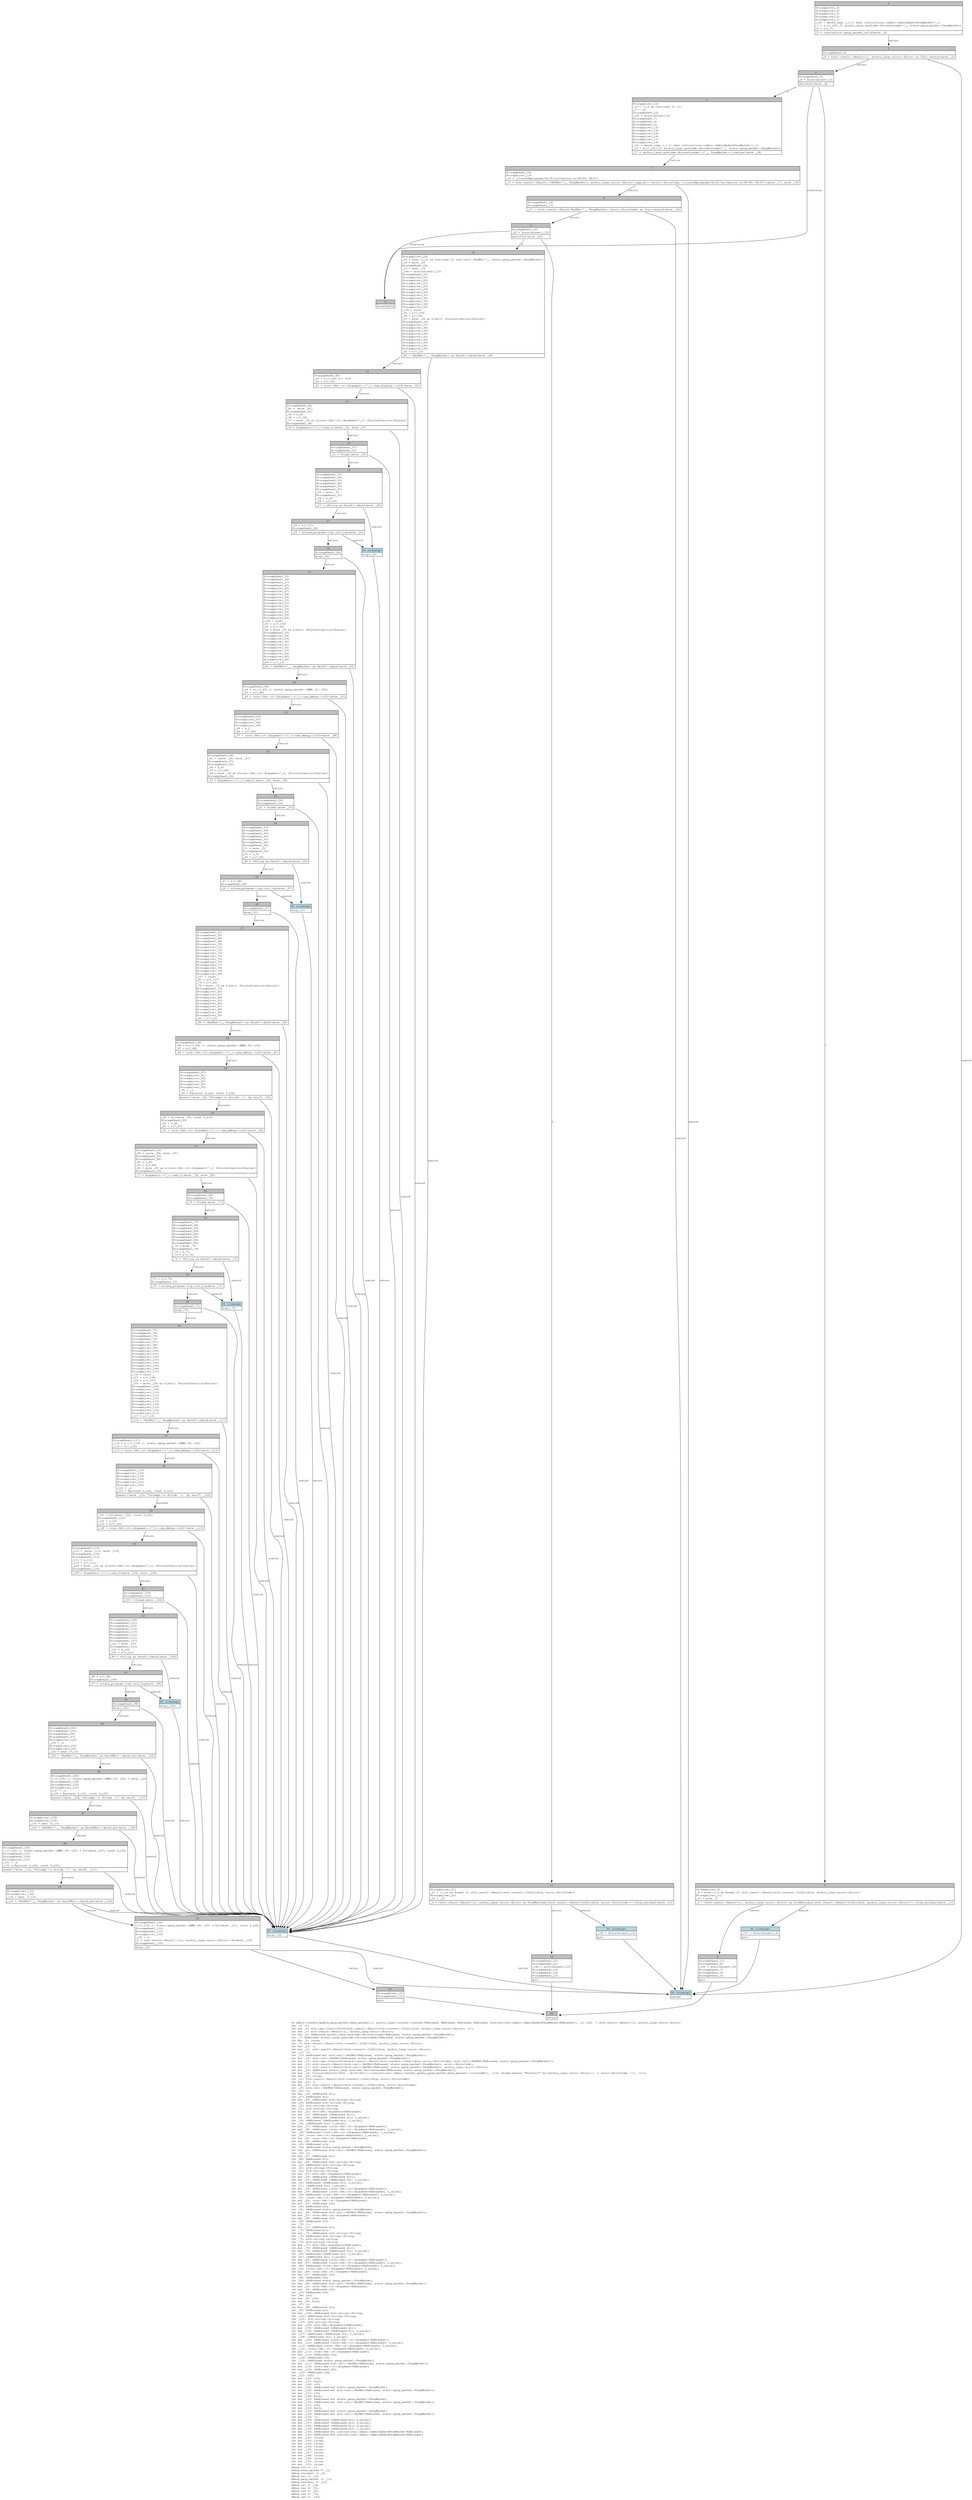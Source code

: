 digraph Mir_0_5619 {
    graph [fontname="Courier, monospace"];
    node [fontname="Courier, monospace"];
    edge [fontname="Courier, monospace"];
    label=<fn admin::handle_update_perp_market_base_spread(_1: anchor_lang::context::Context&lt;ReErased, ReErased, ReErased, ReErased, instructions::admin::AdminUpdatePerpMarket&lt;ReErased&gt;&gt;, _2: u32) -&gt; std::result::Result&lt;(), anchor_lang::error::Error&gt;<br align="left"/>let _3: ();<br align="left"/>let mut _4: std::ops::ControlFlow&lt;std::result::Result&lt;std::convert::Infallible, anchor_lang::error::Error&gt;, ()&gt;;<br align="left"/>let mut _5: std::result::Result&lt;(), anchor_lang::error::Error&gt;;<br align="left"/>let mut _6: &amp;ReErased anchor_lang::prelude::AccountLoader&lt;ReErased, state::perp_market::PerpMarket&gt;;<br align="left"/>let _7: &amp;ReErased anchor_lang::prelude::AccountLoader&lt;ReErased, state::perp_market::PerpMarket&gt;;<br align="left"/>let mut _8: isize;<br align="left"/>let _9: std::result::Result&lt;std::convert::Infallible, anchor_lang::error::Error&gt;;<br align="left"/>let mut _10: !;<br align="left"/>let mut _11: std::result::Result&lt;std::convert::Infallible, anchor_lang::error::Error&gt;;<br align="left"/>let _12: ();<br align="left"/>let _13: &amp;ReErased mut std::cell::RefMut&lt;ReErased, state::perp_market::PerpMarket&gt;;<br align="left"/>let mut _14: std::cell::RefMut&lt;ReErased, state::perp_market::PerpMarket&gt;;<br align="left"/>let mut _15: std::ops::ControlFlow&lt;std::result::Result&lt;std::convert::Infallible, error::ErrorCode&gt;, std::cell::RefMut&lt;ReErased, state::perp_market::PerpMarket&gt;&gt;;<br align="left"/>let mut _16: std::result::Result&lt;std::cell::RefMut&lt;ReErased, state::perp_market::PerpMarket&gt;, error::ErrorCode&gt;;<br align="left"/>let mut _17: std::result::Result&lt;std::cell::RefMut&lt;ReErased, state::perp_market::PerpMarket&gt;, anchor_lang::error::Error&gt;;<br align="left"/>let mut _18: &amp;ReErased anchor_lang::prelude::AccountLoader&lt;ReErased, state::perp_market::PerpMarket&gt;;<br align="left"/>let mut _19: Closure(DefId(0:5620 ~ drift[d311]::instructions::admin::handle_update_perp_market_base_spread::{closure#0}), [i32, Binder(extern &quot;RustCall&quot; fn((anchor_lang::error::Error,)) -&gt; error::ErrorCode, []), ()]);<br align="left"/>let mut _20: isize;<br align="left"/>let _21: std::result::Result&lt;std::convert::Infallible, error::ErrorCode&gt;;<br align="left"/>let mut _22: !;<br align="left"/>let mut _23: std::result::Result&lt;std::convert::Infallible, error::ErrorCode&gt;;<br align="left"/>let _24: std::cell::RefMut&lt;ReErased, state::perp_market::PerpMarket&gt;;<br align="left"/>let _25: ();<br align="left"/>let mut _26: &amp;ReErased str;<br align="left"/>let _27: &amp;ReErased str;<br align="left"/>let mut _28: &amp;ReErased std::string::String;<br align="left"/>let _29: &amp;ReErased std::string::String;<br align="left"/>let _30: std::string::String;<br align="left"/>let _31: std::string::String;<br align="left"/>let mut _32: std::fmt::Arguments&lt;ReErased&gt;;<br align="left"/>let mut _33: &amp;ReErased [&amp;ReErased str];<br align="left"/>let mut _34: &amp;ReErased [&amp;ReErased str; 1_usize];<br align="left"/>let _35: &amp;ReErased [&amp;ReErased str; 1_usize];<br align="left"/>let _36: [&amp;ReErased str; 1_usize];<br align="left"/>let mut _37: &amp;ReErased [core::fmt::rt::Argument&lt;ReErased&gt;];<br align="left"/>let mut _38: &amp;ReErased [core::fmt::rt::Argument&lt;ReErased&gt;; 1_usize];<br align="left"/>let _39: &amp;ReErased [core::fmt::rt::Argument&lt;ReErased&gt;; 1_usize];<br align="left"/>let _40: [core::fmt::rt::Argument&lt;ReErased&gt;; 1_usize];<br align="left"/>let mut _41: core::fmt::rt::Argument&lt;ReErased&gt;;<br align="left"/>let mut _42: &amp;ReErased u16;<br align="left"/>let _43: &amp;ReErased u16;<br align="left"/>let _44: &amp;ReErased state::perp_market::PerpMarket;<br align="left"/>let mut _45: &amp;ReErased std::cell::RefMut&lt;ReErased, state::perp_market::PerpMarket&gt;;<br align="left"/>let _46: ();<br align="left"/>let mut _47: &amp;ReErased str;<br align="left"/>let _48: &amp;ReErased str;<br align="left"/>let mut _49: &amp;ReErased std::string::String;<br align="left"/>let _50: &amp;ReErased std::string::String;<br align="left"/>let _51: std::string::String;<br align="left"/>let _52: std::string::String;<br align="left"/>let mut _53: std::fmt::Arguments&lt;ReErased&gt;;<br align="left"/>let mut _54: &amp;ReErased [&amp;ReErased str];<br align="left"/>let mut _55: &amp;ReErased [&amp;ReErased str; 2_usize];<br align="left"/>let _56: &amp;ReErased [&amp;ReErased str; 2_usize];<br align="left"/>let _57: [&amp;ReErased str; 2_usize];<br align="left"/>let mut _58: &amp;ReErased [core::fmt::rt::Argument&lt;ReErased&gt;];<br align="left"/>let mut _59: &amp;ReErased [core::fmt::rt::Argument&lt;ReErased&gt;; 2_usize];<br align="left"/>let _60: &amp;ReErased [core::fmt::rt::Argument&lt;ReErased&gt;; 2_usize];<br align="left"/>let _61: [core::fmt::rt::Argument&lt;ReErased&gt;; 2_usize];<br align="left"/>let mut _62: core::fmt::rt::Argument&lt;ReErased&gt;;<br align="left"/>let mut _63: &amp;ReErased u32;<br align="left"/>let _64: &amp;ReErased u32;<br align="left"/>let _65: &amp;ReErased state::perp_market::PerpMarket;<br align="left"/>let mut _66: &amp;ReErased std::cell::RefMut&lt;ReErased, state::perp_market::PerpMarket&gt;;<br align="left"/>let mut _67: core::fmt::rt::Argument&lt;ReErased&gt;;<br align="left"/>let mut _68: &amp;ReErased u32;<br align="left"/>let _69: &amp;ReErased u32;<br align="left"/>let _70: ();<br align="left"/>let mut _71: &amp;ReErased str;<br align="left"/>let _72: &amp;ReErased str;<br align="left"/>let mut _73: &amp;ReErased std::string::String;<br align="left"/>let _74: &amp;ReErased std::string::String;<br align="left"/>let _75: std::string::String;<br align="left"/>let _76: std::string::String;<br align="left"/>let mut _77: std::fmt::Arguments&lt;ReErased&gt;;<br align="left"/>let mut _78: &amp;ReErased [&amp;ReErased str];<br align="left"/>let mut _79: &amp;ReErased [&amp;ReErased str; 2_usize];<br align="left"/>let _80: &amp;ReErased [&amp;ReErased str; 2_usize];<br align="left"/>let _81: [&amp;ReErased str; 2_usize];<br align="left"/>let mut _82: &amp;ReErased [core::fmt::rt::Argument&lt;ReErased&gt;];<br align="left"/>let mut _83: &amp;ReErased [core::fmt::rt::Argument&lt;ReErased&gt;; 2_usize];<br align="left"/>let _84: &amp;ReErased [core::fmt::rt::Argument&lt;ReErased&gt;; 2_usize];<br align="left"/>let _85: [core::fmt::rt::Argument&lt;ReErased&gt;; 2_usize];<br align="left"/>let mut _86: core::fmt::rt::Argument&lt;ReErased&gt;;<br align="left"/>let mut _87: &amp;ReErased u32;<br align="left"/>let _88: &amp;ReErased u32;<br align="left"/>let _89: &amp;ReErased state::perp_market::PerpMarket;<br align="left"/>let mut _90: &amp;ReErased std::cell::RefMut&lt;ReErased, state::perp_market::PerpMarket&gt;;<br align="left"/>let mut _91: core::fmt::rt::Argument&lt;ReErased&gt;;<br align="left"/>let mut _92: &amp;ReErased u32;<br align="left"/>let _93: &amp;ReErased u32;<br align="left"/>let _94: u32;<br align="left"/>let mut _95: u32;<br align="left"/>let mut _96: bool;<br align="left"/>let _97: ();<br align="left"/>let mut _98: &amp;ReErased str;<br align="left"/>let _99: &amp;ReErased str;<br align="left"/>let mut _100: &amp;ReErased std::string::String;<br align="left"/>let _101: &amp;ReErased std::string::String;<br align="left"/>let _102: std::string::String;<br align="left"/>let _103: std::string::String;<br align="left"/>let mut _104: std::fmt::Arguments&lt;ReErased&gt;;<br align="left"/>let mut _105: &amp;ReErased [&amp;ReErased str];<br align="left"/>let mut _106: &amp;ReErased [&amp;ReErased str; 2_usize];<br align="left"/>let _107: &amp;ReErased [&amp;ReErased str; 2_usize];<br align="left"/>let _108: [&amp;ReErased str; 2_usize];<br align="left"/>let mut _109: &amp;ReErased [core::fmt::rt::Argument&lt;ReErased&gt;];<br align="left"/>let mut _110: &amp;ReErased [core::fmt::rt::Argument&lt;ReErased&gt;; 2_usize];<br align="left"/>let _111: &amp;ReErased [core::fmt::rt::Argument&lt;ReErased&gt;; 2_usize];<br align="left"/>let _112: [core::fmt::rt::Argument&lt;ReErased&gt;; 2_usize];<br align="left"/>let mut _113: core::fmt::rt::Argument&lt;ReErased&gt;;<br align="left"/>let mut _114: &amp;ReErased u32;<br align="left"/>let _115: &amp;ReErased u32;<br align="left"/>let _116: &amp;ReErased state::perp_market::PerpMarket;<br align="left"/>let mut _117: &amp;ReErased std::cell::RefMut&lt;ReErased, state::perp_market::PerpMarket&gt;;<br align="left"/>let mut _118: core::fmt::rt::Argument&lt;ReErased&gt;;<br align="left"/>let mut _119: &amp;ReErased u32;<br align="left"/>let _120: &amp;ReErased u32;<br align="left"/>let _121: u32;<br align="left"/>let mut _122: u32;<br align="left"/>let mut _123: bool;<br align="left"/>let mut _124: u32;<br align="left"/>let mut _125: &amp;ReErased mut state::perp_market::PerpMarket;<br align="left"/>let mut _126: &amp;ReErased mut std::cell::RefMut&lt;ReErased, state::perp_market::PerpMarket&gt;;<br align="left"/>let mut _127: u32;<br align="left"/>let mut _128: bool;<br align="left"/>let mut _129: &amp;ReErased mut state::perp_market::PerpMarket;<br align="left"/>let mut _130: &amp;ReErased mut std::cell::RefMut&lt;ReErased, state::perp_market::PerpMarket&gt;;<br align="left"/>let mut _131: u32;<br align="left"/>let mut _132: bool;<br align="left"/>let mut _133: &amp;ReErased mut state::perp_market::PerpMarket;<br align="left"/>let mut _134: &amp;ReErased mut std::cell::RefMut&lt;ReErased, state::perp_market::PerpMarket&gt;;<br align="left"/>let mut _135: ();<br align="left"/>let mut _136: &amp;ReErased [&amp;ReErased str; 2_usize];<br align="left"/>let mut _137: &amp;ReErased [&amp;ReErased str; 2_usize];<br align="left"/>let mut _138: &amp;ReErased [&amp;ReErased str; 2_usize];<br align="left"/>let mut _139: &amp;ReErased [&amp;ReErased str; 1_usize];<br align="left"/>let mut _140: &amp;ReErased mut instructions::admin::AdminUpdatePerpMarket&lt;ReErased&gt;;<br align="left"/>let mut _141: &amp;ReErased mut instructions::admin::AdminUpdatePerpMarket&lt;ReErased&gt;;<br align="left"/>let mut _142: isize;<br align="left"/>let mut _143: isize;<br align="left"/>let mut _144: isize;<br align="left"/>let mut _145: isize;<br align="left"/>let mut _146: isize;<br align="left"/>let mut _147: isize;<br align="left"/>let mut _148: isize;<br align="left"/>let mut _149: isize;<br align="left"/>let mut _150: isize;<br align="left"/>let mut _151: isize;<br align="left"/>debug ctx =&gt; _1;<br align="left"/>debug base_spread =&gt; _2;<br align="left"/>debug residual =&gt; _9;<br align="left"/>debug val =&gt; _12;<br align="left"/>debug perp_market =&gt; _13;<br align="left"/>debug residual =&gt; _21;<br align="left"/>debug val =&gt; _24;<br align="left"/>debug res =&gt; _31;<br align="left"/>debug res =&gt; _52;<br align="left"/>debug res =&gt; _76;<br align="left"/>debug res =&gt; _103;<br align="left"/>>;
    bb0__0_5619 [shape="none", label=<<table border="0" cellborder="1" cellspacing="0"><tr><td bgcolor="gray" align="center" colspan="1">0</td></tr><tr><td align="left" balign="left">StorageLive(_3)<br/>StorageLive(_4)<br/>StorageLive(_5)<br/>StorageLive(_6)<br/>StorageLive(_7)<br/>_140 = deref_copy (_1.1: &amp;mut instructions::admin::AdminUpdatePerpMarket&lt;'_&gt;)<br/>_7 = &amp;((*_140).2: anchor_lang::prelude::AccountLoader&lt;'_, state::perp_market::PerpMarket&gt;)<br/>_6 = &amp;(*_7)<br/></td></tr><tr><td align="left">_5 = constraints::perp_market_valid(move _6)</td></tr></table>>];
    bb1__0_5619 [shape="none", label=<<table border="0" cellborder="1" cellspacing="0"><tr><td bgcolor="gray" align="center" colspan="1">1</td></tr><tr><td align="left" balign="left">StorageDead(_6)<br/></td></tr><tr><td align="left">_4 = &lt;std::result::Result&lt;(), anchor_lang::error::Error&gt; as Try&gt;::branch(move _5)</td></tr></table>>];
    bb2__0_5619 [shape="none", label=<<table border="0" cellborder="1" cellspacing="0"><tr><td bgcolor="gray" align="center" colspan="1">2</td></tr><tr><td align="left" balign="left">StorageDead(_5)<br/>_8 = discriminant(_4)<br/></td></tr><tr><td align="left">switchInt(move _8)</td></tr></table>>];
    bb3__0_5619 [shape="none", label=<<table border="0" cellborder="1" cellspacing="0"><tr><td bgcolor="gray" align="center" colspan="1">3</td></tr><tr><td align="left" balign="left">StorageLive(_12)<br/>_12 = ((_4 as Continue).0: ())<br/>_3 = _12<br/>StorageDead(_12)<br/>_142 = discriminant(_4)<br/>StorageDead(_7)<br/>StorageDead(_4)<br/>StorageDead(_3)<br/>StorageLive(_13)<br/>StorageLive(_14)<br/>StorageLive(_15)<br/>StorageLive(_16)<br/>StorageLive(_17)<br/>StorageLive(_18)<br/>_141 = deref_copy (_1.1: &amp;mut instructions::admin::AdminUpdatePerpMarket&lt;'_&gt;)<br/>_18 = &amp;((*_141).2: anchor_lang::prelude::AccountLoader&lt;'_, state::perp_market::PerpMarket&gt;)<br/></td></tr><tr><td align="left">_17 = anchor_lang::prelude::AccountLoader::&lt;'_, PerpMarket&gt;::load_mut(move _18)</td></tr></table>>];
    bb4__0_5619 [shape="none", label=<<table border="0" cellborder="1" cellspacing="0"><tr><td bgcolor="gray" align="center" colspan="1">4</td></tr><tr><td align="left">unreachable</td></tr></table>>];
    bb5__0_5619 [shape="none", label=<<table border="0" cellborder="1" cellspacing="0"><tr><td bgcolor="gray" align="center" colspan="1">5</td></tr><tr><td align="left" balign="left">StorageLive(_9)<br/>_9 = move ((_4 as Break).0: std::result::Result&lt;std::convert::Infallible, anchor_lang::error::Error&gt;)<br/>StorageLive(_11)<br/>_11 = move _9<br/></td></tr><tr><td align="left">_0 = &lt;std::result::Result&lt;(), anchor_lang::error::Error&gt; as FromResidual&lt;std::result::Result&lt;Infallible, anchor_lang::error::Error&gt;&gt;&gt;::from_residual(move _11)</td></tr></table>>];
    bb6__0_5619 [shape="none", label=<<table border="0" cellborder="1" cellspacing="0"><tr><td bgcolor="gray" align="center" colspan="1">6</td></tr><tr><td align="left" balign="left">StorageDead(_11)<br/>StorageDead(_9)<br/>_148 = discriminant(_4)<br/>StorageDead(_7)<br/>StorageDead(_4)<br/>StorageDead(_3)<br/></td></tr><tr><td align="left">goto</td></tr></table>>];
    bb7__0_5619 [shape="none", label=<<table border="0" cellborder="1" cellspacing="0"><tr><td bgcolor="gray" align="center" colspan="1">7</td></tr><tr><td align="left" balign="left">StorageDead(_18)<br/>StorageLive(_19)<br/>_19 = {closure@programs/drift/src/macros.rs:58:44: 58:47}<br/></td></tr><tr><td align="left">_16 = std::result::Result::&lt;RefMut&lt;'_, PerpMarket&gt;, anchor_lang::error::Error&gt;::map_err::&lt;error::ErrorCode, {closure@programs/drift/src/macros.rs:58:44: 58:47}&gt;(move _17, move _19)</td></tr></table>>];
    bb8__0_5619 [shape="none", label=<<table border="0" cellborder="1" cellspacing="0"><tr><td bgcolor="gray" align="center" colspan="1">8</td></tr><tr><td align="left" balign="left">StorageDead(_19)<br/>StorageDead(_17)<br/></td></tr><tr><td align="left">_15 = &lt;std::result::Result&lt;RefMut&lt;'_, PerpMarket&gt;, error::ErrorCode&gt; as Try&gt;::branch(move _16)</td></tr></table>>];
    bb9__0_5619 [shape="none", label=<<table border="0" cellborder="1" cellspacing="0"><tr><td bgcolor="gray" align="center" colspan="1">9</td></tr><tr><td align="left" balign="left">StorageDead(_16)<br/>_20 = discriminant(_15)<br/></td></tr><tr><td align="left">switchInt(move _20)</td></tr></table>>];
    bb10__0_5619 [shape="none", label=<<table border="0" cellborder="1" cellspacing="0"><tr><td bgcolor="gray" align="center" colspan="1">10</td></tr><tr><td align="left" balign="left">StorageLive(_24)<br/>_24 = move ((_15 as Continue).0: std::cell::RefMut&lt;'_, state::perp_market::PerpMarket&gt;)<br/>_14 = move _24<br/>StorageDead(_24)<br/>_13 = &amp;mut _14<br/>_146 = discriminant(_15)<br/>StorageDead(_15)<br/>StorageLive(_25)<br/>StorageLive(_26)<br/>StorageLive(_27)<br/>StorageLive(_28)<br/>StorageLive(_29)<br/>StorageLive(_30)<br/>StorageLive(_31)<br/>StorageLive(_32)<br/>StorageLive(_33)<br/>StorageLive(_34)<br/>StorageLive(_35)<br/>_139 = const _<br/>_35 = &amp;(*_139)<br/>_34 = &amp;(*_35)<br/>_33 = move _34 as &amp;[&amp;str] (PointerCoercion(Unsize))<br/>StorageDead(_34)<br/>StorageLive(_37)<br/>StorageLive(_38)<br/>StorageLive(_39)<br/>StorageLive(_40)<br/>StorageLive(_41)<br/>StorageLive(_42)<br/>StorageLive(_43)<br/>StorageLive(_44)<br/>StorageLive(_45)<br/>_45 = &amp;(*_13)<br/></td></tr><tr><td align="left">_44 = &lt;RefMut&lt;'_, PerpMarket&gt; as Deref&gt;::deref(move _45)</td></tr></table>>];
    bb11__0_5619 [shape="none", label=<<table border="0" cellborder="1" cellspacing="0"><tr><td bgcolor="gray" align="center" colspan="1">11</td></tr><tr><td align="left" balign="left">StorageLive(_21)<br/>_21 = ((_15 as Break).0: std::result::Result&lt;std::convert::Infallible, error::ErrorCode&gt;)<br/>StorageLive(_23)<br/>_23 = _21<br/></td></tr><tr><td align="left">_0 = &lt;std::result::Result&lt;(), anchor_lang::error::Error&gt; as FromResidual&lt;std::result::Result&lt;Infallible, error::ErrorCode&gt;&gt;&gt;::from_residual(move _23)</td></tr></table>>];
    bb12__0_5619 [shape="none", label=<<table border="0" cellborder="1" cellspacing="0"><tr><td bgcolor="gray" align="center" colspan="1">12</td></tr><tr><td align="left" balign="left">StorageDead(_23)<br/>StorageDead(_21)<br/>_144 = discriminant(_15)<br/>StorageDead(_15)<br/>StorageDead(_14)<br/>StorageDead(_13)<br/></td></tr><tr><td align="left">goto</td></tr></table>>];
    bb13__0_5619 [shape="none", label=<<table border="0" cellborder="1" cellspacing="0"><tr><td bgcolor="gray" align="center" colspan="1">13</td></tr><tr><td align="left" balign="left">StorageDead(_45)<br/>_43 = &amp;((*_44).21: u16)<br/>_42 = &amp;(*_43)<br/></td></tr><tr><td align="left">_41 = core::fmt::rt::Argument::&lt;'_&gt;::new_display::&lt;u16&gt;(move _42)</td></tr></table>>];
    bb14__0_5619 [shape="none", label=<<table border="0" cellborder="1" cellspacing="0"><tr><td bgcolor="gray" align="center" colspan="1">14</td></tr><tr><td align="left" balign="left">StorageDead(_42)<br/>_40 = [move _41]<br/>StorageDead(_41)<br/>_39 = &amp;_40<br/>_38 = &amp;(*_39)<br/>_37 = move _38 as &amp;[core::fmt::rt::Argument&lt;'_&gt;] (PointerCoercion(Unsize))<br/>StorageDead(_38)<br/></td></tr><tr><td align="left">_32 = Arguments::&lt;'_&gt;::new_v1(move _33, move _37)</td></tr></table>>];
    bb15__0_5619 [shape="none", label=<<table border="0" cellborder="1" cellspacing="0"><tr><td bgcolor="gray" align="center" colspan="1">15</td></tr><tr><td align="left" balign="left">StorageDead(_37)<br/>StorageDead(_33)<br/></td></tr><tr><td align="left">_31 = format(move _32)</td></tr></table>>];
    bb16__0_5619 [shape="none", label=<<table border="0" cellborder="1" cellspacing="0"><tr><td bgcolor="gray" align="center" colspan="1">16</td></tr><tr><td align="left" balign="left">StorageDead(_32)<br/>StorageDead(_44)<br/>StorageDead(_43)<br/>StorageDead(_40)<br/>StorageDead(_39)<br/>StorageDead(_35)<br/>_30 = move _31<br/>StorageDead(_31)<br/>_29 = &amp;_30<br/>_28 = &amp;(*_29)<br/></td></tr><tr><td align="left">_27 = &lt;String as Deref&gt;::deref(move _28)</td></tr></table>>];
    bb17__0_5619 [shape="none", label=<<table border="0" cellborder="1" cellspacing="0"><tr><td bgcolor="gray" align="center" colspan="1">17</td></tr><tr><td align="left" balign="left">_26 = &amp;(*_27)<br/>StorageDead(_28)<br/></td></tr><tr><td align="left">_25 = solana_program::log::sol_log(move _26)</td></tr></table>>];
    bb18__0_5619 [shape="none", label=<<table border="0" cellborder="1" cellspacing="0"><tr><td bgcolor="gray" align="center" colspan="1">18</td></tr><tr><td align="left" balign="left">StorageDead(_26)<br/></td></tr><tr><td align="left">drop(_30)</td></tr></table>>];
    bb19__0_5619 [shape="none", label=<<table border="0" cellborder="1" cellspacing="0"><tr><td bgcolor="gray" align="center" colspan="1">19</td></tr><tr><td align="left" balign="left">StorageDead(_30)<br/>StorageDead(_29)<br/>StorageDead(_27)<br/>StorageDead(_25)<br/>StorageLive(_46)<br/>StorageLive(_47)<br/>StorageLive(_48)<br/>StorageLive(_49)<br/>StorageLive(_50)<br/>StorageLive(_51)<br/>StorageLive(_52)<br/>StorageLive(_53)<br/>StorageLive(_54)<br/>StorageLive(_55)<br/>StorageLive(_56)<br/>_138 = const _<br/>_56 = &amp;(*_138)<br/>_55 = &amp;(*_56)<br/>_54 = move _55 as &amp;[&amp;str] (PointerCoercion(Unsize))<br/>StorageDead(_55)<br/>StorageLive(_58)<br/>StorageLive(_59)<br/>StorageLive(_60)<br/>StorageLive(_61)<br/>StorageLive(_62)<br/>StorageLive(_63)<br/>StorageLive(_64)<br/>StorageLive(_65)<br/>StorageLive(_66)<br/>_66 = &amp;(*_13)<br/></td></tr><tr><td align="left">_65 = &lt;RefMut&lt;'_, PerpMarket&gt; as Deref&gt;::deref(move _66)</td></tr></table>>];
    bb20__0_5619 [shape="none", label=<<table border="0" cellborder="1" cellspacing="0"><tr><td bgcolor="gray" align="center" colspan="1">20</td></tr><tr><td align="left" balign="left">StorageDead(_66)<br/>_64 = &amp;(((*_65).1: state::perp_market::AMM).63: u32)<br/>_63 = &amp;(*_64)<br/></td></tr><tr><td align="left">_62 = core::fmt::rt::Argument::&lt;'_&gt;::new_debug::&lt;u32&gt;(move _63)</td></tr></table>>];
    bb21__0_5619 [shape="none", label=<<table border="0" cellborder="1" cellspacing="0"><tr><td bgcolor="gray" align="center" colspan="1">21</td></tr><tr><td align="left" balign="left">StorageDead(_63)<br/>StorageLive(_67)<br/>StorageLive(_68)<br/>StorageLive(_69)<br/>_69 = &amp;_2<br/>_68 = &amp;(*_69)<br/></td></tr><tr><td align="left">_67 = core::fmt::rt::Argument::&lt;'_&gt;::new_debug::&lt;u32&gt;(move _68)</td></tr></table>>];
    bb22__0_5619 [shape="none", label=<<table border="0" cellborder="1" cellspacing="0"><tr><td bgcolor="gray" align="center" colspan="1">22</td></tr><tr><td align="left" balign="left">StorageDead(_68)<br/>_61 = [move _62, move _67]<br/>StorageDead(_67)<br/>StorageDead(_62)<br/>_60 = &amp;_61<br/>_59 = &amp;(*_60)<br/>_58 = move _59 as &amp;[core::fmt::rt::Argument&lt;'_&gt;] (PointerCoercion(Unsize))<br/>StorageDead(_59)<br/></td></tr><tr><td align="left">_53 = Arguments::&lt;'_&gt;::new_v1(move _54, move _58)</td></tr></table>>];
    bb23__0_5619 [shape="none", label=<<table border="0" cellborder="1" cellspacing="0"><tr><td bgcolor="gray" align="center" colspan="1">23</td></tr><tr><td align="left" balign="left">StorageDead(_58)<br/>StorageDead(_54)<br/></td></tr><tr><td align="left">_52 = format(move _53)</td></tr></table>>];
    bb24__0_5619 [shape="none", label=<<table border="0" cellborder="1" cellspacing="0"><tr><td bgcolor="gray" align="center" colspan="1">24</td></tr><tr><td align="left" balign="left">StorageDead(_53)<br/>StorageDead(_69)<br/>StorageDead(_65)<br/>StorageDead(_64)<br/>StorageDead(_61)<br/>StorageDead(_60)<br/>StorageDead(_56)<br/>_51 = move _52<br/>StorageDead(_52)<br/>_50 = &amp;_51<br/>_49 = &amp;(*_50)<br/></td></tr><tr><td align="left">_48 = &lt;String as Deref&gt;::deref(move _49)</td></tr></table>>];
    bb25__0_5619 [shape="none", label=<<table border="0" cellborder="1" cellspacing="0"><tr><td bgcolor="gray" align="center" colspan="1">25</td></tr><tr><td align="left" balign="left">_47 = &amp;(*_48)<br/>StorageDead(_49)<br/></td></tr><tr><td align="left">_46 = solana_program::log::sol_log(move _47)</td></tr></table>>];
    bb26__0_5619 [shape="none", label=<<table border="0" cellborder="1" cellspacing="0"><tr><td bgcolor="gray" align="center" colspan="1">26</td></tr><tr><td align="left" balign="left">StorageDead(_47)<br/></td></tr><tr><td align="left">drop(_51)</td></tr></table>>];
    bb27__0_5619 [shape="none", label=<<table border="0" cellborder="1" cellspacing="0"><tr><td bgcolor="gray" align="center" colspan="1">27</td></tr><tr><td align="left" balign="left">StorageDead(_51)<br/>StorageDead(_50)<br/>StorageDead(_48)<br/>StorageDead(_46)<br/>StorageLive(_70)<br/>StorageLive(_71)<br/>StorageLive(_72)<br/>StorageLive(_73)<br/>StorageLive(_74)<br/>StorageLive(_75)<br/>StorageLive(_76)<br/>StorageLive(_77)<br/>StorageLive(_78)<br/>StorageLive(_79)<br/>StorageLive(_80)<br/>_137 = const _<br/>_80 = &amp;(*_137)<br/>_79 = &amp;(*_80)<br/>_78 = move _79 as &amp;[&amp;str] (PointerCoercion(Unsize))<br/>StorageDead(_79)<br/>StorageLive(_82)<br/>StorageLive(_83)<br/>StorageLive(_84)<br/>StorageLive(_85)<br/>StorageLive(_86)<br/>StorageLive(_87)<br/>StorageLive(_88)<br/>StorageLive(_89)<br/>StorageLive(_90)<br/>_90 = &amp;(*_13)<br/></td></tr><tr><td align="left">_89 = &lt;RefMut&lt;'_, PerpMarket&gt; as Deref&gt;::deref(move _90)</td></tr></table>>];
    bb28__0_5619 [shape="none", label=<<table border="0" cellborder="1" cellspacing="0"><tr><td bgcolor="gray" align="center" colspan="1">28</td></tr><tr><td align="left" balign="left">StorageDead(_90)<br/>_88 = &amp;(((*_89).1: state::perp_market::AMM).65: u32)<br/>_87 = &amp;(*_88)<br/></td></tr><tr><td align="left">_86 = core::fmt::rt::Argument::&lt;'_&gt;::new_debug::&lt;u32&gt;(move _87)</td></tr></table>>];
    bb29__0_5619 [shape="none", label=<<table border="0" cellborder="1" cellspacing="0"><tr><td bgcolor="gray" align="center" colspan="1">29</td></tr><tr><td align="left" balign="left">StorageDead(_87)<br/>StorageLive(_91)<br/>StorageLive(_92)<br/>StorageLive(_93)<br/>StorageLive(_94)<br/>StorageLive(_95)<br/>_95 = _2<br/>_96 = Eq(const 2_u32, const 0_u32)<br/></td></tr><tr><td align="left">assert(!move _96, &quot;attempt to divide `{}` by zero&quot;, _95)</td></tr></table>>];
    bb30__0_5619 [shape="none", label=<<table border="0" cellborder="1" cellspacing="0"><tr><td bgcolor="gray" align="center" colspan="1">30</td></tr><tr><td align="left" balign="left">_94 = Div(move _95, const 2_u32)<br/>StorageDead(_95)<br/>_93 = &amp;_94<br/>_92 = &amp;(*_93)<br/></td></tr><tr><td align="left">_91 = core::fmt::rt::Argument::&lt;'_&gt;::new_debug::&lt;u32&gt;(move _92)</td></tr></table>>];
    bb31__0_5619 [shape="none", label=<<table border="0" cellborder="1" cellspacing="0"><tr><td bgcolor="gray" align="center" colspan="1">31</td></tr><tr><td align="left" balign="left">StorageDead(_92)<br/>_85 = [move _86, move _91]<br/>StorageDead(_91)<br/>StorageDead(_86)<br/>_84 = &amp;_85<br/>_83 = &amp;(*_84)<br/>_82 = move _83 as &amp;[core::fmt::rt::Argument&lt;'_&gt;] (PointerCoercion(Unsize))<br/>StorageDead(_83)<br/></td></tr><tr><td align="left">_77 = Arguments::&lt;'_&gt;::new_v1(move _78, move _82)</td></tr></table>>];
    bb32__0_5619 [shape="none", label=<<table border="0" cellborder="1" cellspacing="0"><tr><td bgcolor="gray" align="center" colspan="1">32</td></tr><tr><td align="left" balign="left">StorageDead(_82)<br/>StorageDead(_78)<br/></td></tr><tr><td align="left">_76 = format(move _77)</td></tr></table>>];
    bb33__0_5619 [shape="none", label=<<table border="0" cellborder="1" cellspacing="0"><tr><td bgcolor="gray" align="center" colspan="1">33</td></tr><tr><td align="left" balign="left">StorageDead(_77)<br/>StorageDead(_94)<br/>StorageDead(_93)<br/>StorageDead(_89)<br/>StorageDead(_88)<br/>StorageDead(_85)<br/>StorageDead(_84)<br/>StorageDead(_80)<br/>_75 = move _76<br/>StorageDead(_76)<br/>_74 = &amp;_75<br/>_73 = &amp;(*_74)<br/></td></tr><tr><td align="left">_72 = &lt;String as Deref&gt;::deref(move _73)</td></tr></table>>];
    bb34__0_5619 [shape="none", label=<<table border="0" cellborder="1" cellspacing="0"><tr><td bgcolor="gray" align="center" colspan="1">34</td></tr><tr><td align="left" balign="left">_71 = &amp;(*_72)<br/>StorageDead(_73)<br/></td></tr><tr><td align="left">_70 = solana_program::log::sol_log(move _71)</td></tr></table>>];
    bb35__0_5619 [shape="none", label=<<table border="0" cellborder="1" cellspacing="0"><tr><td bgcolor="gray" align="center" colspan="1">35</td></tr><tr><td align="left" balign="left">StorageDead(_71)<br/></td></tr><tr><td align="left">drop(_75)</td></tr></table>>];
    bb36__0_5619 [shape="none", label=<<table border="0" cellborder="1" cellspacing="0"><tr><td bgcolor="gray" align="center" colspan="1">36</td></tr><tr><td align="left" balign="left">StorageDead(_75)<br/>StorageDead(_74)<br/>StorageDead(_72)<br/>StorageDead(_70)<br/>StorageLive(_97)<br/>StorageLive(_98)<br/>StorageLive(_99)<br/>StorageLive(_100)<br/>StorageLive(_101)<br/>StorageLive(_102)<br/>StorageLive(_103)<br/>StorageLive(_104)<br/>StorageLive(_105)<br/>StorageLive(_106)<br/>StorageLive(_107)<br/>_136 = const _<br/>_107 = &amp;(*_136)<br/>_106 = &amp;(*_107)<br/>_105 = move _106 as &amp;[&amp;str] (PointerCoercion(Unsize))<br/>StorageDead(_106)<br/>StorageLive(_109)<br/>StorageLive(_110)<br/>StorageLive(_111)<br/>StorageLive(_112)<br/>StorageLive(_113)<br/>StorageLive(_114)<br/>StorageLive(_115)<br/>StorageLive(_116)<br/>StorageLive(_117)<br/>_117 = &amp;(*_13)<br/></td></tr><tr><td align="left">_116 = &lt;RefMut&lt;'_, PerpMarket&gt; as Deref&gt;::deref(move _117)</td></tr></table>>];
    bb37__0_5619 [shape="none", label=<<table border="0" cellborder="1" cellspacing="0"><tr><td bgcolor="gray" align="center" colspan="1">37</td></tr><tr><td align="left" balign="left">StorageDead(_117)<br/>_115 = &amp;(((*_116).1: state::perp_market::AMM).66: u32)<br/>_114 = &amp;(*_115)<br/></td></tr><tr><td align="left">_113 = core::fmt::rt::Argument::&lt;'_&gt;::new_debug::&lt;u32&gt;(move _114)</td></tr></table>>];
    bb38__0_5619 [shape="none", label=<<table border="0" cellborder="1" cellspacing="0"><tr><td bgcolor="gray" align="center" colspan="1">38</td></tr><tr><td align="left" balign="left">StorageDead(_114)<br/>StorageLive(_118)<br/>StorageLive(_119)<br/>StorageLive(_120)<br/>StorageLive(_121)<br/>StorageLive(_122)<br/>_122 = _2<br/>_123 = Eq(const 2_u32, const 0_u32)<br/></td></tr><tr><td align="left">assert(!move _123, &quot;attempt to divide `{}` by zero&quot;, _122)</td></tr></table>>];
    bb39__0_5619 [shape="none", label=<<table border="0" cellborder="1" cellspacing="0"><tr><td bgcolor="gray" align="center" colspan="1">39</td></tr><tr><td align="left" balign="left">_121 = Div(move _122, const 2_u32)<br/>StorageDead(_122)<br/>_120 = &amp;_121<br/>_119 = &amp;(*_120)<br/></td></tr><tr><td align="left">_118 = core::fmt::rt::Argument::&lt;'_&gt;::new_debug::&lt;u32&gt;(move _119)</td></tr></table>>];
    bb40__0_5619 [shape="none", label=<<table border="0" cellborder="1" cellspacing="0"><tr><td bgcolor="gray" align="center" colspan="1">40</td></tr><tr><td align="left" balign="left">StorageDead(_119)<br/>_112 = [move _113, move _118]<br/>StorageDead(_118)<br/>StorageDead(_113)<br/>_111 = &amp;_112<br/>_110 = &amp;(*_111)<br/>_109 = move _110 as &amp;[core::fmt::rt::Argument&lt;'_&gt;] (PointerCoercion(Unsize))<br/>StorageDead(_110)<br/></td></tr><tr><td align="left">_104 = Arguments::&lt;'_&gt;::new_v1(move _105, move _109)</td></tr></table>>];
    bb41__0_5619 [shape="none", label=<<table border="0" cellborder="1" cellspacing="0"><tr><td bgcolor="gray" align="center" colspan="1">41</td></tr><tr><td align="left" balign="left">StorageDead(_109)<br/>StorageDead(_105)<br/></td></tr><tr><td align="left">_103 = format(move _104)</td></tr></table>>];
    bb42__0_5619 [shape="none", label=<<table border="0" cellborder="1" cellspacing="0"><tr><td bgcolor="gray" align="center" colspan="1">42</td></tr><tr><td align="left" balign="left">StorageDead(_104)<br/>StorageDead(_121)<br/>StorageDead(_120)<br/>StorageDead(_116)<br/>StorageDead(_115)<br/>StorageDead(_112)<br/>StorageDead(_111)<br/>StorageDead(_107)<br/>_102 = move _103<br/>StorageDead(_103)<br/>_101 = &amp;_102<br/>_100 = &amp;(*_101)<br/></td></tr><tr><td align="left">_99 = &lt;String as Deref&gt;::deref(move _100)</td></tr></table>>];
    bb43__0_5619 [shape="none", label=<<table border="0" cellborder="1" cellspacing="0"><tr><td bgcolor="gray" align="center" colspan="1">43</td></tr><tr><td align="left" balign="left">_98 = &amp;(*_99)<br/>StorageDead(_100)<br/></td></tr><tr><td align="left">_97 = solana_program::log::sol_log(move _98)</td></tr></table>>];
    bb44__0_5619 [shape="none", label=<<table border="0" cellborder="1" cellspacing="0"><tr><td bgcolor="gray" align="center" colspan="1">44</td></tr><tr><td align="left" balign="left">StorageDead(_98)<br/></td></tr><tr><td align="left">drop(_102)</td></tr></table>>];
    bb45__0_5619 [shape="none", label=<<table border="0" cellborder="1" cellspacing="0"><tr><td bgcolor="gray" align="center" colspan="1">45</td></tr><tr><td align="left" balign="left">StorageDead(_102)<br/>StorageDead(_101)<br/>StorageDead(_99)<br/>StorageDead(_97)<br/>StorageLive(_124)<br/>_124 = _2<br/>StorageLive(_125)<br/>StorageLive(_126)<br/>_126 = &amp;mut (*_13)<br/></td></tr><tr><td align="left">_125 = &lt;RefMut&lt;'_, PerpMarket&gt; as DerefMut&gt;::deref_mut(move _126)</td></tr></table>>];
    bb46__0_5619 [shape="none", label=<<table border="0" cellborder="1" cellspacing="0"><tr><td bgcolor="gray" align="center" colspan="1">46</td></tr><tr><td align="left" balign="left">StorageDead(_126)<br/>(((*_125).1: state::perp_market::AMM).63: u32) = move _124<br/>StorageDead(_124)<br/>StorageDead(_125)<br/>StorageLive(_127)<br/>_127 = _2<br/>_128 = Eq(const 2_u32, const 0_u32)<br/></td></tr><tr><td align="left">assert(!move _128, &quot;attempt to divide `{}` by zero&quot;, _127)</td></tr></table>>];
    bb47__0_5619 [shape="none", label=<<table border="0" cellborder="1" cellspacing="0"><tr><td bgcolor="gray" align="center" colspan="1">47</td></tr><tr><td align="left" balign="left">StorageLive(_129)<br/>StorageLive(_130)<br/>_130 = &amp;mut (*_13)<br/></td></tr><tr><td align="left">_129 = &lt;RefMut&lt;'_, PerpMarket&gt; as DerefMut&gt;::deref_mut(move _130)</td></tr></table>>];
    bb48__0_5619 [shape="none", label=<<table border="0" cellborder="1" cellspacing="0"><tr><td bgcolor="gray" align="center" colspan="1">48</td></tr><tr><td align="left" balign="left">StorageDead(_130)<br/>(((*_129).1: state::perp_market::AMM).65: u32) = Div(move _127, const 2_u32)<br/>StorageDead(_127)<br/>StorageDead(_129)<br/>StorageLive(_131)<br/>_131 = _2<br/>_132 = Eq(const 2_u32, const 0_u32)<br/></td></tr><tr><td align="left">assert(!move _132, &quot;attempt to divide `{}` by zero&quot;, _131)</td></tr></table>>];
    bb49__0_5619 [shape="none", label=<<table border="0" cellborder="1" cellspacing="0"><tr><td bgcolor="gray" align="center" colspan="1">49</td></tr><tr><td align="left" balign="left">StorageLive(_133)<br/>StorageLive(_134)<br/>_134 = &amp;mut (*_13)<br/></td></tr><tr><td align="left">_133 = &lt;RefMut&lt;'_, PerpMarket&gt; as DerefMut&gt;::deref_mut(move _134)</td></tr></table>>];
    bb50__0_5619 [shape="none", label=<<table border="0" cellborder="1" cellspacing="0"><tr><td bgcolor="gray" align="center" colspan="1">50</td></tr><tr><td align="left" balign="left">StorageDead(_134)<br/>(((*_133).1: state::perp_market::AMM).66: u32) = Div(move _131, const 2_u32)<br/>StorageDead(_131)<br/>StorageDead(_133)<br/>StorageLive(_135)<br/>_135 = ()<br/>_0 = std::result::Result::&lt;(), anchor_lang::error::Error&gt;::Ok(move _135)<br/>StorageDead(_135)<br/></td></tr><tr><td align="left">drop(_14)</td></tr></table>>];
    bb51__0_5619 [shape="none", label=<<table border="0" cellborder="1" cellspacing="0"><tr><td bgcolor="gray" align="center" colspan="1">51</td></tr><tr><td align="left" balign="left">StorageDead(_14)<br/>StorageDead(_13)<br/></td></tr><tr><td align="left">goto</td></tr></table>>];
    bb52__0_5619 [shape="none", label=<<table border="0" cellborder="1" cellspacing="0"><tr><td bgcolor="gray" align="center" colspan="1">52</td></tr><tr><td align="left">return</td></tr></table>>];
    bb53__0_5619 [shape="none", label=<<table border="0" cellborder="1" cellspacing="0"><tr><td bgcolor="lightblue" align="center" colspan="1">53 (cleanup)</td></tr><tr><td align="left">drop(_102)</td></tr></table>>];
    bb54__0_5619 [shape="none", label=<<table border="0" cellborder="1" cellspacing="0"><tr><td bgcolor="lightblue" align="center" colspan="1">54 (cleanup)</td></tr><tr><td align="left">drop(_75)</td></tr></table>>];
    bb55__0_5619 [shape="none", label=<<table border="0" cellborder="1" cellspacing="0"><tr><td bgcolor="lightblue" align="center" colspan="1">55 (cleanup)</td></tr><tr><td align="left">drop(_51)</td></tr></table>>];
    bb56__0_5619 [shape="none", label=<<table border="0" cellborder="1" cellspacing="0"><tr><td bgcolor="lightblue" align="center" colspan="1">56 (cleanup)</td></tr><tr><td align="left">drop(_30)</td></tr></table>>];
    bb57__0_5619 [shape="none", label=<<table border="0" cellborder="1" cellspacing="0"><tr><td bgcolor="lightblue" align="center" colspan="1">57 (cleanup)</td></tr><tr><td align="left">drop(_14)</td></tr></table>>];
    bb58__0_5619 [shape="none", label=<<table border="0" cellborder="1" cellspacing="0"><tr><td bgcolor="lightblue" align="center" colspan="1">58 (cleanup)</td></tr><tr><td align="left">resume</td></tr></table>>];
    bb59__0_5619 [shape="none", label=<<table border="0" cellborder="1" cellspacing="0"><tr><td bgcolor="lightblue" align="center" colspan="1">59 (cleanup)</td></tr><tr><td align="left" balign="left">_150 = discriminant(_15)<br/></td></tr><tr><td align="left">goto</td></tr></table>>];
    bb60__0_5619 [shape="none", label=<<table border="0" cellborder="1" cellspacing="0"><tr><td bgcolor="lightblue" align="center" colspan="1">60 (cleanup)</td></tr><tr><td align="left" balign="left">_151 = discriminant(_4)<br/></td></tr><tr><td align="left">goto</td></tr></table>>];
    bb0__0_5619 -> bb1__0_5619 [label="return"];
    bb1__0_5619 -> bb2__0_5619 [label="return"];
    bb1__0_5619 -> bb58__0_5619 [label="unwind"];
    bb2__0_5619 -> bb3__0_5619 [label="0"];
    bb2__0_5619 -> bb5__0_5619 [label="1"];
    bb2__0_5619 -> bb4__0_5619 [label="otherwise"];
    bb3__0_5619 -> bb7__0_5619 [label="return"];
    bb5__0_5619 -> bb6__0_5619 [label="return"];
    bb5__0_5619 -> bb60__0_5619 [label="unwind"];
    bb6__0_5619 -> bb52__0_5619 [label=""];
    bb7__0_5619 -> bb8__0_5619 [label="return"];
    bb7__0_5619 -> bb58__0_5619 [label="unwind"];
    bb8__0_5619 -> bb9__0_5619 [label="return"];
    bb8__0_5619 -> bb58__0_5619 [label="unwind"];
    bb9__0_5619 -> bb10__0_5619 [label="0"];
    bb9__0_5619 -> bb11__0_5619 [label="1"];
    bb9__0_5619 -> bb4__0_5619 [label="otherwise"];
    bb10__0_5619 -> bb13__0_5619 [label="return"];
    bb10__0_5619 -> bb57__0_5619 [label="unwind"];
    bb11__0_5619 -> bb12__0_5619 [label="return"];
    bb11__0_5619 -> bb59__0_5619 [label="unwind"];
    bb12__0_5619 -> bb52__0_5619 [label=""];
    bb13__0_5619 -> bb14__0_5619 [label="return"];
    bb13__0_5619 -> bb57__0_5619 [label="unwind"];
    bb14__0_5619 -> bb15__0_5619 [label="return"];
    bb14__0_5619 -> bb57__0_5619 [label="unwind"];
    bb15__0_5619 -> bb16__0_5619 [label="return"];
    bb15__0_5619 -> bb57__0_5619 [label="unwind"];
    bb16__0_5619 -> bb17__0_5619 [label="return"];
    bb16__0_5619 -> bb56__0_5619 [label="unwind"];
    bb17__0_5619 -> bb18__0_5619 [label="return"];
    bb17__0_5619 -> bb56__0_5619 [label="unwind"];
    bb18__0_5619 -> bb19__0_5619 [label="return"];
    bb18__0_5619 -> bb57__0_5619 [label="unwind"];
    bb19__0_5619 -> bb20__0_5619 [label="return"];
    bb19__0_5619 -> bb57__0_5619 [label="unwind"];
    bb20__0_5619 -> bb21__0_5619 [label="return"];
    bb20__0_5619 -> bb57__0_5619 [label="unwind"];
    bb21__0_5619 -> bb22__0_5619 [label="return"];
    bb21__0_5619 -> bb57__0_5619 [label="unwind"];
    bb22__0_5619 -> bb23__0_5619 [label="return"];
    bb22__0_5619 -> bb57__0_5619 [label="unwind"];
    bb23__0_5619 -> bb24__0_5619 [label="return"];
    bb23__0_5619 -> bb57__0_5619 [label="unwind"];
    bb24__0_5619 -> bb25__0_5619 [label="return"];
    bb24__0_5619 -> bb55__0_5619 [label="unwind"];
    bb25__0_5619 -> bb26__0_5619 [label="return"];
    bb25__0_5619 -> bb55__0_5619 [label="unwind"];
    bb26__0_5619 -> bb27__0_5619 [label="return"];
    bb26__0_5619 -> bb57__0_5619 [label="unwind"];
    bb27__0_5619 -> bb28__0_5619 [label="return"];
    bb27__0_5619 -> bb57__0_5619 [label="unwind"];
    bb28__0_5619 -> bb29__0_5619 [label="return"];
    bb28__0_5619 -> bb57__0_5619 [label="unwind"];
    bb29__0_5619 -> bb30__0_5619 [label="success"];
    bb29__0_5619 -> bb57__0_5619 [label="unwind"];
    bb30__0_5619 -> bb31__0_5619 [label="return"];
    bb30__0_5619 -> bb57__0_5619 [label="unwind"];
    bb31__0_5619 -> bb32__0_5619 [label="return"];
    bb31__0_5619 -> bb57__0_5619 [label="unwind"];
    bb32__0_5619 -> bb33__0_5619 [label="return"];
    bb32__0_5619 -> bb57__0_5619 [label="unwind"];
    bb33__0_5619 -> bb34__0_5619 [label="return"];
    bb33__0_5619 -> bb54__0_5619 [label="unwind"];
    bb34__0_5619 -> bb35__0_5619 [label="return"];
    bb34__0_5619 -> bb54__0_5619 [label="unwind"];
    bb35__0_5619 -> bb36__0_5619 [label="return"];
    bb35__0_5619 -> bb57__0_5619 [label="unwind"];
    bb36__0_5619 -> bb37__0_5619 [label="return"];
    bb36__0_5619 -> bb57__0_5619 [label="unwind"];
    bb37__0_5619 -> bb38__0_5619 [label="return"];
    bb37__0_5619 -> bb57__0_5619 [label="unwind"];
    bb38__0_5619 -> bb39__0_5619 [label="success"];
    bb38__0_5619 -> bb57__0_5619 [label="unwind"];
    bb39__0_5619 -> bb40__0_5619 [label="return"];
    bb39__0_5619 -> bb57__0_5619 [label="unwind"];
    bb40__0_5619 -> bb41__0_5619 [label="return"];
    bb40__0_5619 -> bb57__0_5619 [label="unwind"];
    bb41__0_5619 -> bb42__0_5619 [label="return"];
    bb41__0_5619 -> bb57__0_5619 [label="unwind"];
    bb42__0_5619 -> bb43__0_5619 [label="return"];
    bb42__0_5619 -> bb53__0_5619 [label="unwind"];
    bb43__0_5619 -> bb44__0_5619 [label="return"];
    bb43__0_5619 -> bb53__0_5619 [label="unwind"];
    bb44__0_5619 -> bb45__0_5619 [label="return"];
    bb44__0_5619 -> bb57__0_5619 [label="unwind"];
    bb45__0_5619 -> bb46__0_5619 [label="return"];
    bb45__0_5619 -> bb57__0_5619 [label="unwind"];
    bb46__0_5619 -> bb47__0_5619 [label="success"];
    bb46__0_5619 -> bb57__0_5619 [label="unwind"];
    bb47__0_5619 -> bb48__0_5619 [label="return"];
    bb47__0_5619 -> bb57__0_5619 [label="unwind"];
    bb48__0_5619 -> bb49__0_5619 [label="success"];
    bb48__0_5619 -> bb57__0_5619 [label="unwind"];
    bb49__0_5619 -> bb50__0_5619 [label="return"];
    bb49__0_5619 -> bb57__0_5619 [label="unwind"];
    bb50__0_5619 -> bb51__0_5619 [label="return"];
    bb50__0_5619 -> bb58__0_5619 [label="unwind"];
    bb51__0_5619 -> bb52__0_5619 [label=""];
    bb53__0_5619 -> bb57__0_5619 [label="return"];
    bb54__0_5619 -> bb57__0_5619 [label="return"];
    bb55__0_5619 -> bb57__0_5619 [label="return"];
    bb56__0_5619 -> bb57__0_5619 [label="return"];
    bb57__0_5619 -> bb58__0_5619 [label="return"];
    bb59__0_5619 -> bb58__0_5619 [label=""];
    bb60__0_5619 -> bb58__0_5619 [label=""];
}
